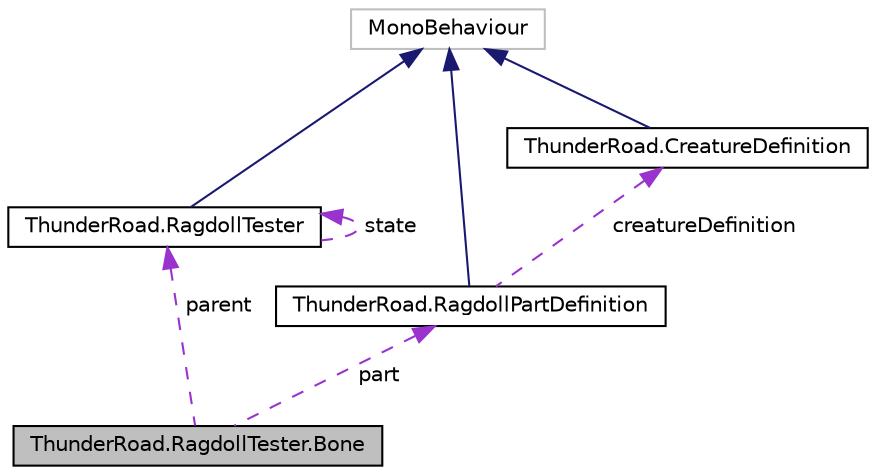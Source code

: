digraph "ThunderRoad.RagdollTester.Bone"
{
 // LATEX_PDF_SIZE
  edge [fontname="Helvetica",fontsize="10",labelfontname="Helvetica",labelfontsize="10"];
  node [fontname="Helvetica",fontsize="10",shape=record];
  Node1 [label="ThunderRoad.RagdollTester.Bone",height=0.2,width=0.4,color="black", fillcolor="grey75", style="filled", fontcolor="black",tooltip="Class Bone."];
  Node2 -> Node1 [dir="back",color="darkorchid3",fontsize="10",style="dashed",label=" parent" ,fontname="Helvetica"];
  Node2 [label="ThunderRoad.RagdollTester",height=0.2,width=0.4,color="black", fillcolor="white", style="filled",URL="$class_thunder_road_1_1_ragdoll_tester.html",tooltip="Class RagdollTester. Implements the UnityEngine.MonoBehaviour"];
  Node3 -> Node2 [dir="back",color="midnightblue",fontsize="10",style="solid",fontname="Helvetica"];
  Node3 [label="MonoBehaviour",height=0.2,width=0.4,color="grey75", fillcolor="white", style="filled",tooltip=" "];
  Node2 -> Node2 [dir="back",color="darkorchid3",fontsize="10",style="dashed",label=" state" ,fontname="Helvetica"];
  Node4 -> Node1 [dir="back",color="darkorchid3",fontsize="10",style="dashed",label=" part" ,fontname="Helvetica"];
  Node4 [label="ThunderRoad.RagdollPartDefinition",height=0.2,width=0.4,color="black", fillcolor="white", style="filled",URL="$class_thunder_road_1_1_ragdoll_part_definition.html",tooltip="Class RagdollPartDefinition. Implements the UnityEngine.MonoBehaviour"];
  Node3 -> Node4 [dir="back",color="midnightblue",fontsize="10",style="solid",fontname="Helvetica"];
  Node5 -> Node4 [dir="back",color="darkorchid3",fontsize="10",style="dashed",label=" creatureDefinition" ,fontname="Helvetica"];
  Node5 [label="ThunderRoad.CreatureDefinition",height=0.2,width=0.4,color="black", fillcolor="white", style="filled",URL="$class_thunder_road_1_1_creature_definition.html",tooltip="Class CreatureDefinition. Implements the UnityEngine.MonoBehaviour"];
  Node3 -> Node5 [dir="back",color="midnightblue",fontsize="10",style="solid",fontname="Helvetica"];
}
